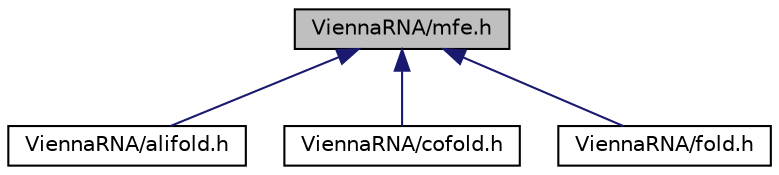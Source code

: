 digraph "ViennaRNA/mfe.h"
{
 // INTERACTIVE_SVG=YES
 // LATEX_PDF_SIZE
  bgcolor="transparent";
  edge [fontname="Helvetica",fontsize="10",labelfontname="Helvetica",labelfontsize="10"];
  node [fontname="Helvetica",fontsize="10",shape=record];
  Node17 [label="ViennaRNA/mfe.h",height=0.2,width=0.4,color="black", fillcolor="grey75", style="filled", fontcolor="black",tooltip="Compute Minimum Free energy (MFE) and backtrace corresponding secondary structures from RNA sequence ..."];
  Node17 -> Node18 [dir="back",color="midnightblue",fontsize="10",style="solid"];
  Node18 [label="ViennaRNA/alifold.h",height=0.2,width=0.4,color="black",URL="$alifold_8h.html",tooltip="Functions for comparative structure prediction using RNA sequence alignments."];
  Node17 -> Node19 [dir="back",color="midnightblue",fontsize="10",style="solid"];
  Node19 [label="ViennaRNA/cofold.h",height=0.2,width=0.4,color="black",URL="$cofold_8h.html",tooltip="MFE implementations for RNA-RNA interaction."];
  Node17 -> Node20 [dir="back",color="midnightblue",fontsize="10",style="solid"];
  Node20 [label="ViennaRNA/fold.h",height=0.2,width=0.4,color="black",URL="$fold_8h.html",tooltip="MFE calculations for single RNA sequences."];
}
